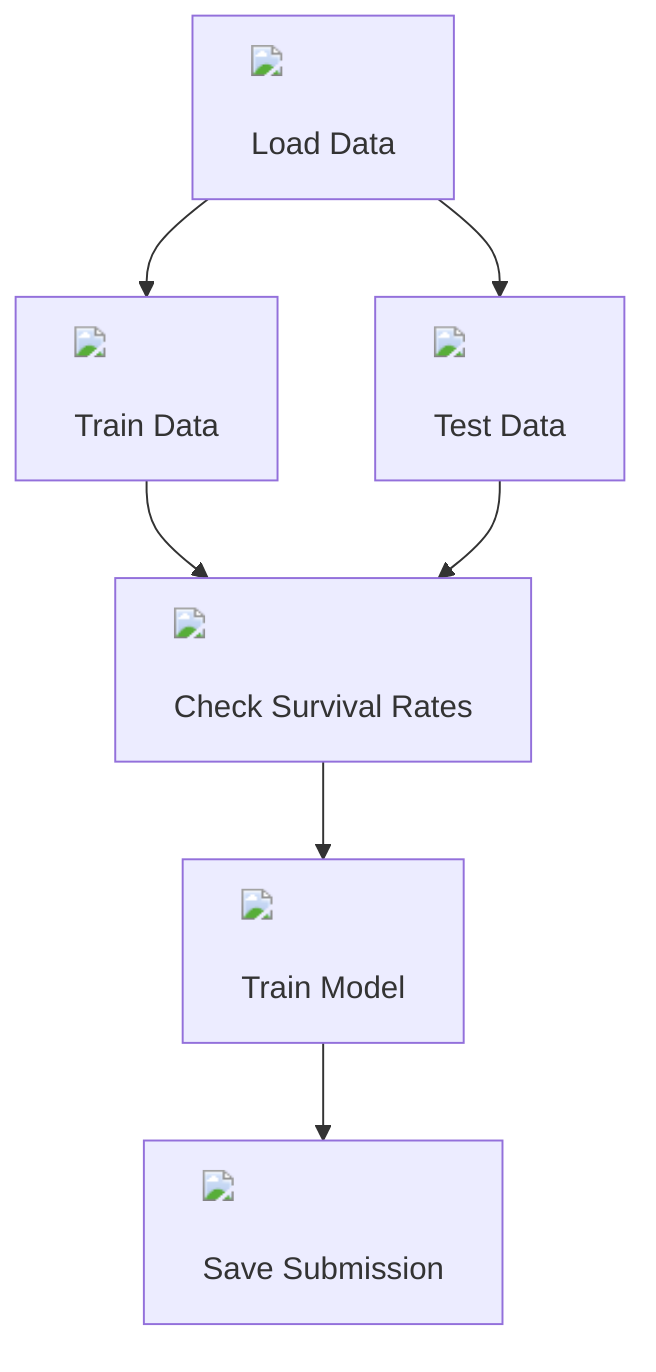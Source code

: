 flowchart TD
    A["<img src='file.svg'/> <br/> Load Data"] --> B["<img src='table.svg'/> <br/> Train Data"]
    A --> C["<img src='table.svg'/> <br/> Test Data"]
    B --> D["<img src='column_split.svg'/> <br/> Check Survival Rates"]
    C --> D
    D --> E["<img src='brain.svg'/> <br/> Train Model"]
    E --> F["<img src='file.svg'/> <br/> Save Submission"]